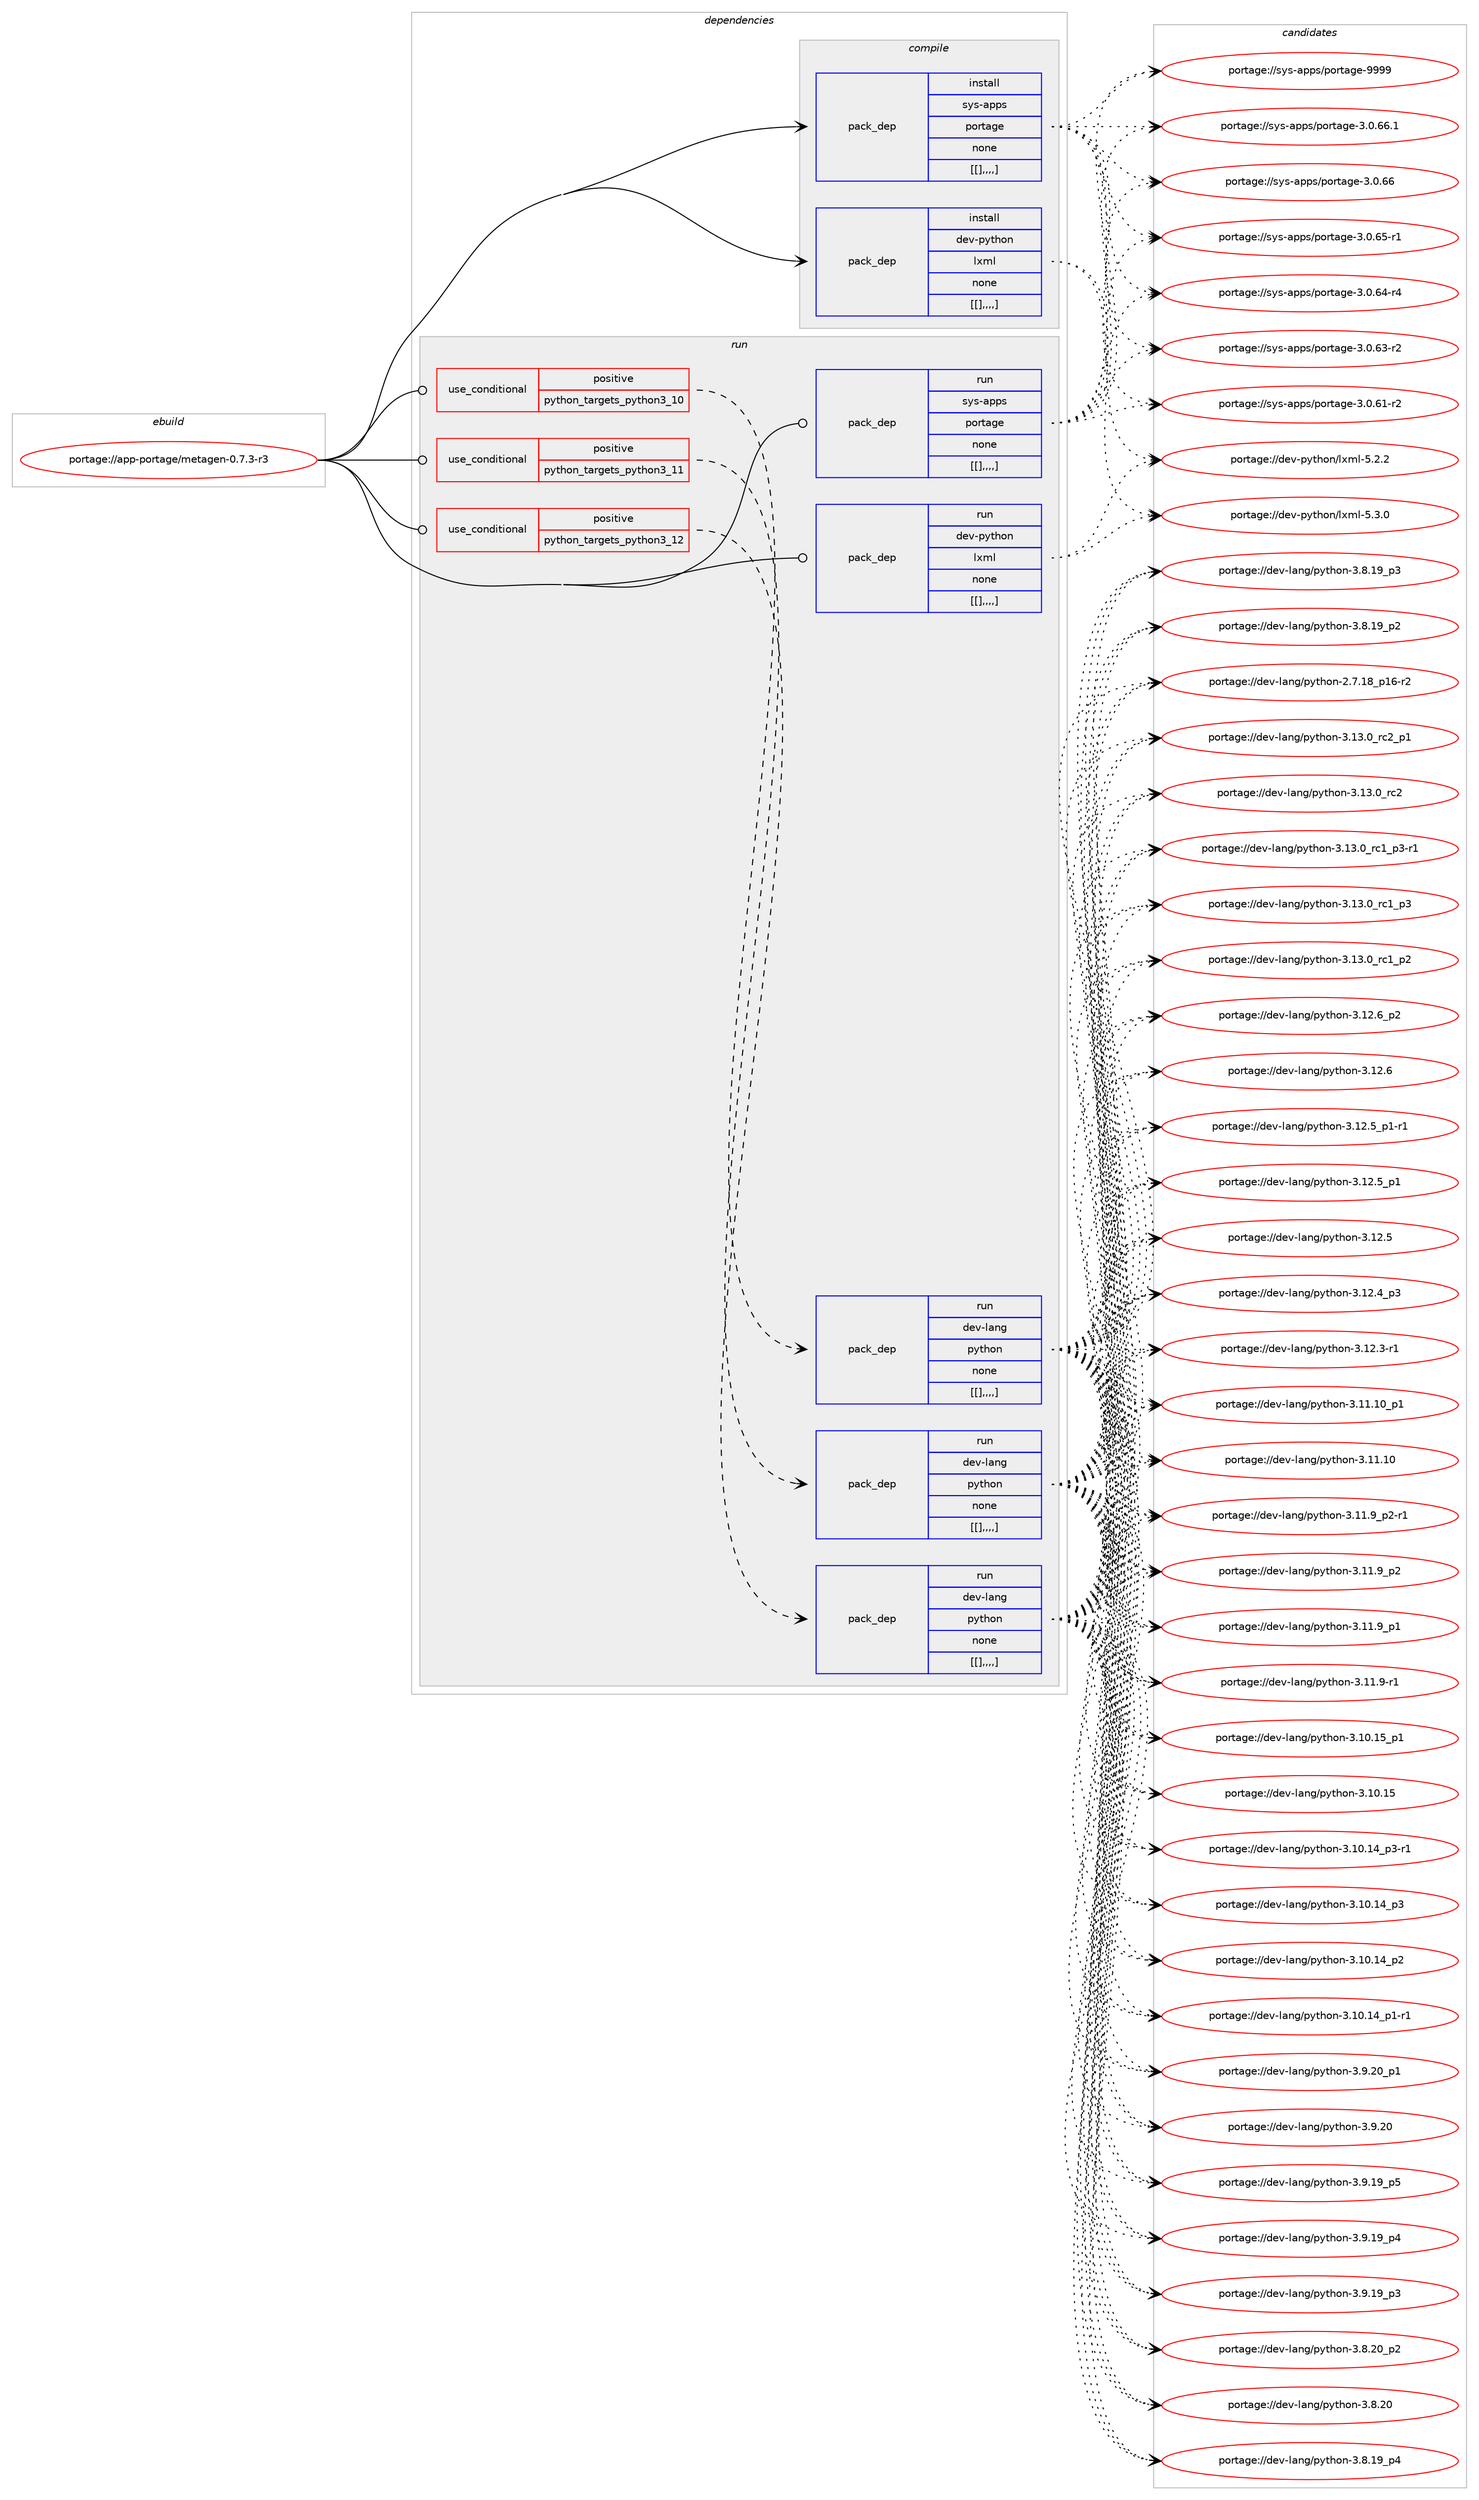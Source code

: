 digraph prolog {

# *************
# Graph options
# *************

newrank=true;
concentrate=true;
compound=true;
graph [rankdir=LR,fontname=Helvetica,fontsize=10,ranksep=1.5];#, ranksep=2.5, nodesep=0.2];
edge  [arrowhead=vee];
node  [fontname=Helvetica,fontsize=10];

# **********
# The ebuild
# **********

subgraph cluster_leftcol {
color=gray;
label=<<i>ebuild</i>>;
id [label="portage://app-portage/metagen-0.7.3-r3", color=red, width=4, href="../app-portage/metagen-0.7.3-r3.svg"];
}

# ****************
# The dependencies
# ****************

subgraph cluster_midcol {
color=gray;
label=<<i>dependencies</i>>;
subgraph cluster_compile {
fillcolor="#eeeeee";
style=filled;
label=<<i>compile</i>>;
subgraph pack36564 {
dependency51505 [label=<<TABLE BORDER="0" CELLBORDER="1" CELLSPACING="0" CELLPADDING="4" WIDTH="220"><TR><TD ROWSPAN="6" CELLPADDING="30">pack_dep</TD></TR><TR><TD WIDTH="110">install</TD></TR><TR><TD>dev-python</TD></TR><TR><TD>lxml</TD></TR><TR><TD>none</TD></TR><TR><TD>[[],,,,]</TD></TR></TABLE>>, shape=none, color=blue];
}
id:e -> dependency51505:w [weight=20,style="solid",arrowhead="vee"];
subgraph pack36565 {
dependency51506 [label=<<TABLE BORDER="0" CELLBORDER="1" CELLSPACING="0" CELLPADDING="4" WIDTH="220"><TR><TD ROWSPAN="6" CELLPADDING="30">pack_dep</TD></TR><TR><TD WIDTH="110">install</TD></TR><TR><TD>sys-apps</TD></TR><TR><TD>portage</TD></TR><TR><TD>none</TD></TR><TR><TD>[[],,,,]</TD></TR></TABLE>>, shape=none, color=blue];
}
id:e -> dependency51506:w [weight=20,style="solid",arrowhead="vee"];
}
subgraph cluster_compileandrun {
fillcolor="#eeeeee";
style=filled;
label=<<i>compile and run</i>>;
}
subgraph cluster_run {
fillcolor="#eeeeee";
style=filled;
label=<<i>run</i>>;
subgraph cond14477 {
dependency51507 [label=<<TABLE BORDER="0" CELLBORDER="1" CELLSPACING="0" CELLPADDING="4"><TR><TD ROWSPAN="3" CELLPADDING="10">use_conditional</TD></TR><TR><TD>positive</TD></TR><TR><TD>python_targets_python3_10</TD></TR></TABLE>>, shape=none, color=red];
subgraph pack36566 {
dependency51508 [label=<<TABLE BORDER="0" CELLBORDER="1" CELLSPACING="0" CELLPADDING="4" WIDTH="220"><TR><TD ROWSPAN="6" CELLPADDING="30">pack_dep</TD></TR><TR><TD WIDTH="110">run</TD></TR><TR><TD>dev-lang</TD></TR><TR><TD>python</TD></TR><TR><TD>none</TD></TR><TR><TD>[[],,,,]</TD></TR></TABLE>>, shape=none, color=blue];
}
dependency51507:e -> dependency51508:w [weight=20,style="dashed",arrowhead="vee"];
}
id:e -> dependency51507:w [weight=20,style="solid",arrowhead="odot"];
subgraph cond14478 {
dependency51509 [label=<<TABLE BORDER="0" CELLBORDER="1" CELLSPACING="0" CELLPADDING="4"><TR><TD ROWSPAN="3" CELLPADDING="10">use_conditional</TD></TR><TR><TD>positive</TD></TR><TR><TD>python_targets_python3_11</TD></TR></TABLE>>, shape=none, color=red];
subgraph pack36567 {
dependency51510 [label=<<TABLE BORDER="0" CELLBORDER="1" CELLSPACING="0" CELLPADDING="4" WIDTH="220"><TR><TD ROWSPAN="6" CELLPADDING="30">pack_dep</TD></TR><TR><TD WIDTH="110">run</TD></TR><TR><TD>dev-lang</TD></TR><TR><TD>python</TD></TR><TR><TD>none</TD></TR><TR><TD>[[],,,,]</TD></TR></TABLE>>, shape=none, color=blue];
}
dependency51509:e -> dependency51510:w [weight=20,style="dashed",arrowhead="vee"];
}
id:e -> dependency51509:w [weight=20,style="solid",arrowhead="odot"];
subgraph cond14479 {
dependency51511 [label=<<TABLE BORDER="0" CELLBORDER="1" CELLSPACING="0" CELLPADDING="4"><TR><TD ROWSPAN="3" CELLPADDING="10">use_conditional</TD></TR><TR><TD>positive</TD></TR><TR><TD>python_targets_python3_12</TD></TR></TABLE>>, shape=none, color=red];
subgraph pack36568 {
dependency51512 [label=<<TABLE BORDER="0" CELLBORDER="1" CELLSPACING="0" CELLPADDING="4" WIDTH="220"><TR><TD ROWSPAN="6" CELLPADDING="30">pack_dep</TD></TR><TR><TD WIDTH="110">run</TD></TR><TR><TD>dev-lang</TD></TR><TR><TD>python</TD></TR><TR><TD>none</TD></TR><TR><TD>[[],,,,]</TD></TR></TABLE>>, shape=none, color=blue];
}
dependency51511:e -> dependency51512:w [weight=20,style="dashed",arrowhead="vee"];
}
id:e -> dependency51511:w [weight=20,style="solid",arrowhead="odot"];
subgraph pack36569 {
dependency51513 [label=<<TABLE BORDER="0" CELLBORDER="1" CELLSPACING="0" CELLPADDING="4" WIDTH="220"><TR><TD ROWSPAN="6" CELLPADDING="30">pack_dep</TD></TR><TR><TD WIDTH="110">run</TD></TR><TR><TD>dev-python</TD></TR><TR><TD>lxml</TD></TR><TR><TD>none</TD></TR><TR><TD>[[],,,,]</TD></TR></TABLE>>, shape=none, color=blue];
}
id:e -> dependency51513:w [weight=20,style="solid",arrowhead="odot"];
subgraph pack36570 {
dependency51514 [label=<<TABLE BORDER="0" CELLBORDER="1" CELLSPACING="0" CELLPADDING="4" WIDTH="220"><TR><TD ROWSPAN="6" CELLPADDING="30">pack_dep</TD></TR><TR><TD WIDTH="110">run</TD></TR><TR><TD>sys-apps</TD></TR><TR><TD>portage</TD></TR><TR><TD>none</TD></TR><TR><TD>[[],,,,]</TD></TR></TABLE>>, shape=none, color=blue];
}
id:e -> dependency51514:w [weight=20,style="solid",arrowhead="odot"];
}
}

# **************
# The candidates
# **************

subgraph cluster_choices {
rank=same;
color=gray;
label=<<i>candidates</i>>;

subgraph choice36564 {
color=black;
nodesep=1;
choice1001011184511212111610411111047108120109108455346514648 [label="portage://dev-python/lxml-5.3.0", color=red, width=4,href="../dev-python/lxml-5.3.0.svg"];
choice1001011184511212111610411111047108120109108455346504650 [label="portage://dev-python/lxml-5.2.2", color=red, width=4,href="../dev-python/lxml-5.2.2.svg"];
dependency51505:e -> choice1001011184511212111610411111047108120109108455346514648:w [style=dotted,weight="100"];
dependency51505:e -> choice1001011184511212111610411111047108120109108455346504650:w [style=dotted,weight="100"];
}
subgraph choice36565 {
color=black;
nodesep=1;
choice115121115459711211211547112111114116971031014557575757 [label="portage://sys-apps/portage-9999", color=red, width=4,href="../sys-apps/portage-9999.svg"];
choice11512111545971121121154711211111411697103101455146484654544649 [label="portage://sys-apps/portage-3.0.66.1", color=red, width=4,href="../sys-apps/portage-3.0.66.1.svg"];
choice1151211154597112112115471121111141169710310145514648465454 [label="portage://sys-apps/portage-3.0.66", color=red, width=4,href="../sys-apps/portage-3.0.66.svg"];
choice11512111545971121121154711211111411697103101455146484654534511449 [label="portage://sys-apps/portage-3.0.65-r1", color=red, width=4,href="../sys-apps/portage-3.0.65-r1.svg"];
choice11512111545971121121154711211111411697103101455146484654524511452 [label="portage://sys-apps/portage-3.0.64-r4", color=red, width=4,href="../sys-apps/portage-3.0.64-r4.svg"];
choice11512111545971121121154711211111411697103101455146484654514511450 [label="portage://sys-apps/portage-3.0.63-r2", color=red, width=4,href="../sys-apps/portage-3.0.63-r2.svg"];
choice11512111545971121121154711211111411697103101455146484654494511450 [label="portage://sys-apps/portage-3.0.61-r2", color=red, width=4,href="../sys-apps/portage-3.0.61-r2.svg"];
dependency51506:e -> choice115121115459711211211547112111114116971031014557575757:w [style=dotted,weight="100"];
dependency51506:e -> choice11512111545971121121154711211111411697103101455146484654544649:w [style=dotted,weight="100"];
dependency51506:e -> choice1151211154597112112115471121111141169710310145514648465454:w [style=dotted,weight="100"];
dependency51506:e -> choice11512111545971121121154711211111411697103101455146484654534511449:w [style=dotted,weight="100"];
dependency51506:e -> choice11512111545971121121154711211111411697103101455146484654524511452:w [style=dotted,weight="100"];
dependency51506:e -> choice11512111545971121121154711211111411697103101455146484654514511450:w [style=dotted,weight="100"];
dependency51506:e -> choice11512111545971121121154711211111411697103101455146484654494511450:w [style=dotted,weight="100"];
}
subgraph choice36566 {
color=black;
nodesep=1;
choice100101118451089711010347112121116104111110455146495146489511499509511249 [label="portage://dev-lang/python-3.13.0_rc2_p1", color=red, width=4,href="../dev-lang/python-3.13.0_rc2_p1.svg"];
choice10010111845108971101034711212111610411111045514649514648951149950 [label="portage://dev-lang/python-3.13.0_rc2", color=red, width=4,href="../dev-lang/python-3.13.0_rc2.svg"];
choice1001011184510897110103471121211161041111104551464951464895114994995112514511449 [label="portage://dev-lang/python-3.13.0_rc1_p3-r1", color=red, width=4,href="../dev-lang/python-3.13.0_rc1_p3-r1.svg"];
choice100101118451089711010347112121116104111110455146495146489511499499511251 [label="portage://dev-lang/python-3.13.0_rc1_p3", color=red, width=4,href="../dev-lang/python-3.13.0_rc1_p3.svg"];
choice100101118451089711010347112121116104111110455146495146489511499499511250 [label="portage://dev-lang/python-3.13.0_rc1_p2", color=red, width=4,href="../dev-lang/python-3.13.0_rc1_p2.svg"];
choice100101118451089711010347112121116104111110455146495046549511250 [label="portage://dev-lang/python-3.12.6_p2", color=red, width=4,href="../dev-lang/python-3.12.6_p2.svg"];
choice10010111845108971101034711212111610411111045514649504654 [label="portage://dev-lang/python-3.12.6", color=red, width=4,href="../dev-lang/python-3.12.6.svg"];
choice1001011184510897110103471121211161041111104551464950465395112494511449 [label="portage://dev-lang/python-3.12.5_p1-r1", color=red, width=4,href="../dev-lang/python-3.12.5_p1-r1.svg"];
choice100101118451089711010347112121116104111110455146495046539511249 [label="portage://dev-lang/python-3.12.5_p1", color=red, width=4,href="../dev-lang/python-3.12.5_p1.svg"];
choice10010111845108971101034711212111610411111045514649504653 [label="portage://dev-lang/python-3.12.5", color=red, width=4,href="../dev-lang/python-3.12.5.svg"];
choice100101118451089711010347112121116104111110455146495046529511251 [label="portage://dev-lang/python-3.12.4_p3", color=red, width=4,href="../dev-lang/python-3.12.4_p3.svg"];
choice100101118451089711010347112121116104111110455146495046514511449 [label="portage://dev-lang/python-3.12.3-r1", color=red, width=4,href="../dev-lang/python-3.12.3-r1.svg"];
choice10010111845108971101034711212111610411111045514649494649489511249 [label="portage://dev-lang/python-3.11.10_p1", color=red, width=4,href="../dev-lang/python-3.11.10_p1.svg"];
choice1001011184510897110103471121211161041111104551464949464948 [label="portage://dev-lang/python-3.11.10", color=red, width=4,href="../dev-lang/python-3.11.10.svg"];
choice1001011184510897110103471121211161041111104551464949465795112504511449 [label="portage://dev-lang/python-3.11.9_p2-r1", color=red, width=4,href="../dev-lang/python-3.11.9_p2-r1.svg"];
choice100101118451089711010347112121116104111110455146494946579511250 [label="portage://dev-lang/python-3.11.9_p2", color=red, width=4,href="../dev-lang/python-3.11.9_p2.svg"];
choice100101118451089711010347112121116104111110455146494946579511249 [label="portage://dev-lang/python-3.11.9_p1", color=red, width=4,href="../dev-lang/python-3.11.9_p1.svg"];
choice100101118451089711010347112121116104111110455146494946574511449 [label="portage://dev-lang/python-3.11.9-r1", color=red, width=4,href="../dev-lang/python-3.11.9-r1.svg"];
choice10010111845108971101034711212111610411111045514649484649539511249 [label="portage://dev-lang/python-3.10.15_p1", color=red, width=4,href="../dev-lang/python-3.10.15_p1.svg"];
choice1001011184510897110103471121211161041111104551464948464953 [label="portage://dev-lang/python-3.10.15", color=red, width=4,href="../dev-lang/python-3.10.15.svg"];
choice100101118451089711010347112121116104111110455146494846495295112514511449 [label="portage://dev-lang/python-3.10.14_p3-r1", color=red, width=4,href="../dev-lang/python-3.10.14_p3-r1.svg"];
choice10010111845108971101034711212111610411111045514649484649529511251 [label="portage://dev-lang/python-3.10.14_p3", color=red, width=4,href="../dev-lang/python-3.10.14_p3.svg"];
choice10010111845108971101034711212111610411111045514649484649529511250 [label="portage://dev-lang/python-3.10.14_p2", color=red, width=4,href="../dev-lang/python-3.10.14_p2.svg"];
choice100101118451089711010347112121116104111110455146494846495295112494511449 [label="portage://dev-lang/python-3.10.14_p1-r1", color=red, width=4,href="../dev-lang/python-3.10.14_p1-r1.svg"];
choice100101118451089711010347112121116104111110455146574650489511249 [label="portage://dev-lang/python-3.9.20_p1", color=red, width=4,href="../dev-lang/python-3.9.20_p1.svg"];
choice10010111845108971101034711212111610411111045514657465048 [label="portage://dev-lang/python-3.9.20", color=red, width=4,href="../dev-lang/python-3.9.20.svg"];
choice100101118451089711010347112121116104111110455146574649579511253 [label="portage://dev-lang/python-3.9.19_p5", color=red, width=4,href="../dev-lang/python-3.9.19_p5.svg"];
choice100101118451089711010347112121116104111110455146574649579511252 [label="portage://dev-lang/python-3.9.19_p4", color=red, width=4,href="../dev-lang/python-3.9.19_p4.svg"];
choice100101118451089711010347112121116104111110455146574649579511251 [label="portage://dev-lang/python-3.9.19_p3", color=red, width=4,href="../dev-lang/python-3.9.19_p3.svg"];
choice100101118451089711010347112121116104111110455146564650489511250 [label="portage://dev-lang/python-3.8.20_p2", color=red, width=4,href="../dev-lang/python-3.8.20_p2.svg"];
choice10010111845108971101034711212111610411111045514656465048 [label="portage://dev-lang/python-3.8.20", color=red, width=4,href="../dev-lang/python-3.8.20.svg"];
choice100101118451089711010347112121116104111110455146564649579511252 [label="portage://dev-lang/python-3.8.19_p4", color=red, width=4,href="../dev-lang/python-3.8.19_p4.svg"];
choice100101118451089711010347112121116104111110455146564649579511251 [label="portage://dev-lang/python-3.8.19_p3", color=red, width=4,href="../dev-lang/python-3.8.19_p3.svg"];
choice100101118451089711010347112121116104111110455146564649579511250 [label="portage://dev-lang/python-3.8.19_p2", color=red, width=4,href="../dev-lang/python-3.8.19_p2.svg"];
choice100101118451089711010347112121116104111110455046554649569511249544511450 [label="portage://dev-lang/python-2.7.18_p16-r2", color=red, width=4,href="../dev-lang/python-2.7.18_p16-r2.svg"];
dependency51508:e -> choice100101118451089711010347112121116104111110455146495146489511499509511249:w [style=dotted,weight="100"];
dependency51508:e -> choice10010111845108971101034711212111610411111045514649514648951149950:w [style=dotted,weight="100"];
dependency51508:e -> choice1001011184510897110103471121211161041111104551464951464895114994995112514511449:w [style=dotted,weight="100"];
dependency51508:e -> choice100101118451089711010347112121116104111110455146495146489511499499511251:w [style=dotted,weight="100"];
dependency51508:e -> choice100101118451089711010347112121116104111110455146495146489511499499511250:w [style=dotted,weight="100"];
dependency51508:e -> choice100101118451089711010347112121116104111110455146495046549511250:w [style=dotted,weight="100"];
dependency51508:e -> choice10010111845108971101034711212111610411111045514649504654:w [style=dotted,weight="100"];
dependency51508:e -> choice1001011184510897110103471121211161041111104551464950465395112494511449:w [style=dotted,weight="100"];
dependency51508:e -> choice100101118451089711010347112121116104111110455146495046539511249:w [style=dotted,weight="100"];
dependency51508:e -> choice10010111845108971101034711212111610411111045514649504653:w [style=dotted,weight="100"];
dependency51508:e -> choice100101118451089711010347112121116104111110455146495046529511251:w [style=dotted,weight="100"];
dependency51508:e -> choice100101118451089711010347112121116104111110455146495046514511449:w [style=dotted,weight="100"];
dependency51508:e -> choice10010111845108971101034711212111610411111045514649494649489511249:w [style=dotted,weight="100"];
dependency51508:e -> choice1001011184510897110103471121211161041111104551464949464948:w [style=dotted,weight="100"];
dependency51508:e -> choice1001011184510897110103471121211161041111104551464949465795112504511449:w [style=dotted,weight="100"];
dependency51508:e -> choice100101118451089711010347112121116104111110455146494946579511250:w [style=dotted,weight="100"];
dependency51508:e -> choice100101118451089711010347112121116104111110455146494946579511249:w [style=dotted,weight="100"];
dependency51508:e -> choice100101118451089711010347112121116104111110455146494946574511449:w [style=dotted,weight="100"];
dependency51508:e -> choice10010111845108971101034711212111610411111045514649484649539511249:w [style=dotted,weight="100"];
dependency51508:e -> choice1001011184510897110103471121211161041111104551464948464953:w [style=dotted,weight="100"];
dependency51508:e -> choice100101118451089711010347112121116104111110455146494846495295112514511449:w [style=dotted,weight="100"];
dependency51508:e -> choice10010111845108971101034711212111610411111045514649484649529511251:w [style=dotted,weight="100"];
dependency51508:e -> choice10010111845108971101034711212111610411111045514649484649529511250:w [style=dotted,weight="100"];
dependency51508:e -> choice100101118451089711010347112121116104111110455146494846495295112494511449:w [style=dotted,weight="100"];
dependency51508:e -> choice100101118451089711010347112121116104111110455146574650489511249:w [style=dotted,weight="100"];
dependency51508:e -> choice10010111845108971101034711212111610411111045514657465048:w [style=dotted,weight="100"];
dependency51508:e -> choice100101118451089711010347112121116104111110455146574649579511253:w [style=dotted,weight="100"];
dependency51508:e -> choice100101118451089711010347112121116104111110455146574649579511252:w [style=dotted,weight="100"];
dependency51508:e -> choice100101118451089711010347112121116104111110455146574649579511251:w [style=dotted,weight="100"];
dependency51508:e -> choice100101118451089711010347112121116104111110455146564650489511250:w [style=dotted,weight="100"];
dependency51508:e -> choice10010111845108971101034711212111610411111045514656465048:w [style=dotted,weight="100"];
dependency51508:e -> choice100101118451089711010347112121116104111110455146564649579511252:w [style=dotted,weight="100"];
dependency51508:e -> choice100101118451089711010347112121116104111110455146564649579511251:w [style=dotted,weight="100"];
dependency51508:e -> choice100101118451089711010347112121116104111110455146564649579511250:w [style=dotted,weight="100"];
dependency51508:e -> choice100101118451089711010347112121116104111110455046554649569511249544511450:w [style=dotted,weight="100"];
}
subgraph choice36567 {
color=black;
nodesep=1;
choice100101118451089711010347112121116104111110455146495146489511499509511249 [label="portage://dev-lang/python-3.13.0_rc2_p1", color=red, width=4,href="../dev-lang/python-3.13.0_rc2_p1.svg"];
choice10010111845108971101034711212111610411111045514649514648951149950 [label="portage://dev-lang/python-3.13.0_rc2", color=red, width=4,href="../dev-lang/python-3.13.0_rc2.svg"];
choice1001011184510897110103471121211161041111104551464951464895114994995112514511449 [label="portage://dev-lang/python-3.13.0_rc1_p3-r1", color=red, width=4,href="../dev-lang/python-3.13.0_rc1_p3-r1.svg"];
choice100101118451089711010347112121116104111110455146495146489511499499511251 [label="portage://dev-lang/python-3.13.0_rc1_p3", color=red, width=4,href="../dev-lang/python-3.13.0_rc1_p3.svg"];
choice100101118451089711010347112121116104111110455146495146489511499499511250 [label="portage://dev-lang/python-3.13.0_rc1_p2", color=red, width=4,href="../dev-lang/python-3.13.0_rc1_p2.svg"];
choice100101118451089711010347112121116104111110455146495046549511250 [label="portage://dev-lang/python-3.12.6_p2", color=red, width=4,href="../dev-lang/python-3.12.6_p2.svg"];
choice10010111845108971101034711212111610411111045514649504654 [label="portage://dev-lang/python-3.12.6", color=red, width=4,href="../dev-lang/python-3.12.6.svg"];
choice1001011184510897110103471121211161041111104551464950465395112494511449 [label="portage://dev-lang/python-3.12.5_p1-r1", color=red, width=4,href="../dev-lang/python-3.12.5_p1-r1.svg"];
choice100101118451089711010347112121116104111110455146495046539511249 [label="portage://dev-lang/python-3.12.5_p1", color=red, width=4,href="../dev-lang/python-3.12.5_p1.svg"];
choice10010111845108971101034711212111610411111045514649504653 [label="portage://dev-lang/python-3.12.5", color=red, width=4,href="../dev-lang/python-3.12.5.svg"];
choice100101118451089711010347112121116104111110455146495046529511251 [label="portage://dev-lang/python-3.12.4_p3", color=red, width=4,href="../dev-lang/python-3.12.4_p3.svg"];
choice100101118451089711010347112121116104111110455146495046514511449 [label="portage://dev-lang/python-3.12.3-r1", color=red, width=4,href="../dev-lang/python-3.12.3-r1.svg"];
choice10010111845108971101034711212111610411111045514649494649489511249 [label="portage://dev-lang/python-3.11.10_p1", color=red, width=4,href="../dev-lang/python-3.11.10_p1.svg"];
choice1001011184510897110103471121211161041111104551464949464948 [label="portage://dev-lang/python-3.11.10", color=red, width=4,href="../dev-lang/python-3.11.10.svg"];
choice1001011184510897110103471121211161041111104551464949465795112504511449 [label="portage://dev-lang/python-3.11.9_p2-r1", color=red, width=4,href="../dev-lang/python-3.11.9_p2-r1.svg"];
choice100101118451089711010347112121116104111110455146494946579511250 [label="portage://dev-lang/python-3.11.9_p2", color=red, width=4,href="../dev-lang/python-3.11.9_p2.svg"];
choice100101118451089711010347112121116104111110455146494946579511249 [label="portage://dev-lang/python-3.11.9_p1", color=red, width=4,href="../dev-lang/python-3.11.9_p1.svg"];
choice100101118451089711010347112121116104111110455146494946574511449 [label="portage://dev-lang/python-3.11.9-r1", color=red, width=4,href="../dev-lang/python-3.11.9-r1.svg"];
choice10010111845108971101034711212111610411111045514649484649539511249 [label="portage://dev-lang/python-3.10.15_p1", color=red, width=4,href="../dev-lang/python-3.10.15_p1.svg"];
choice1001011184510897110103471121211161041111104551464948464953 [label="portage://dev-lang/python-3.10.15", color=red, width=4,href="../dev-lang/python-3.10.15.svg"];
choice100101118451089711010347112121116104111110455146494846495295112514511449 [label="portage://dev-lang/python-3.10.14_p3-r1", color=red, width=4,href="../dev-lang/python-3.10.14_p3-r1.svg"];
choice10010111845108971101034711212111610411111045514649484649529511251 [label="portage://dev-lang/python-3.10.14_p3", color=red, width=4,href="../dev-lang/python-3.10.14_p3.svg"];
choice10010111845108971101034711212111610411111045514649484649529511250 [label="portage://dev-lang/python-3.10.14_p2", color=red, width=4,href="../dev-lang/python-3.10.14_p2.svg"];
choice100101118451089711010347112121116104111110455146494846495295112494511449 [label="portage://dev-lang/python-3.10.14_p1-r1", color=red, width=4,href="../dev-lang/python-3.10.14_p1-r1.svg"];
choice100101118451089711010347112121116104111110455146574650489511249 [label="portage://dev-lang/python-3.9.20_p1", color=red, width=4,href="../dev-lang/python-3.9.20_p1.svg"];
choice10010111845108971101034711212111610411111045514657465048 [label="portage://dev-lang/python-3.9.20", color=red, width=4,href="../dev-lang/python-3.9.20.svg"];
choice100101118451089711010347112121116104111110455146574649579511253 [label="portage://dev-lang/python-3.9.19_p5", color=red, width=4,href="../dev-lang/python-3.9.19_p5.svg"];
choice100101118451089711010347112121116104111110455146574649579511252 [label="portage://dev-lang/python-3.9.19_p4", color=red, width=4,href="../dev-lang/python-3.9.19_p4.svg"];
choice100101118451089711010347112121116104111110455146574649579511251 [label="portage://dev-lang/python-3.9.19_p3", color=red, width=4,href="../dev-lang/python-3.9.19_p3.svg"];
choice100101118451089711010347112121116104111110455146564650489511250 [label="portage://dev-lang/python-3.8.20_p2", color=red, width=4,href="../dev-lang/python-3.8.20_p2.svg"];
choice10010111845108971101034711212111610411111045514656465048 [label="portage://dev-lang/python-3.8.20", color=red, width=4,href="../dev-lang/python-3.8.20.svg"];
choice100101118451089711010347112121116104111110455146564649579511252 [label="portage://dev-lang/python-3.8.19_p4", color=red, width=4,href="../dev-lang/python-3.8.19_p4.svg"];
choice100101118451089711010347112121116104111110455146564649579511251 [label="portage://dev-lang/python-3.8.19_p3", color=red, width=4,href="../dev-lang/python-3.8.19_p3.svg"];
choice100101118451089711010347112121116104111110455146564649579511250 [label="portage://dev-lang/python-3.8.19_p2", color=red, width=4,href="../dev-lang/python-3.8.19_p2.svg"];
choice100101118451089711010347112121116104111110455046554649569511249544511450 [label="portage://dev-lang/python-2.7.18_p16-r2", color=red, width=4,href="../dev-lang/python-2.7.18_p16-r2.svg"];
dependency51510:e -> choice100101118451089711010347112121116104111110455146495146489511499509511249:w [style=dotted,weight="100"];
dependency51510:e -> choice10010111845108971101034711212111610411111045514649514648951149950:w [style=dotted,weight="100"];
dependency51510:e -> choice1001011184510897110103471121211161041111104551464951464895114994995112514511449:w [style=dotted,weight="100"];
dependency51510:e -> choice100101118451089711010347112121116104111110455146495146489511499499511251:w [style=dotted,weight="100"];
dependency51510:e -> choice100101118451089711010347112121116104111110455146495146489511499499511250:w [style=dotted,weight="100"];
dependency51510:e -> choice100101118451089711010347112121116104111110455146495046549511250:w [style=dotted,weight="100"];
dependency51510:e -> choice10010111845108971101034711212111610411111045514649504654:w [style=dotted,weight="100"];
dependency51510:e -> choice1001011184510897110103471121211161041111104551464950465395112494511449:w [style=dotted,weight="100"];
dependency51510:e -> choice100101118451089711010347112121116104111110455146495046539511249:w [style=dotted,weight="100"];
dependency51510:e -> choice10010111845108971101034711212111610411111045514649504653:w [style=dotted,weight="100"];
dependency51510:e -> choice100101118451089711010347112121116104111110455146495046529511251:w [style=dotted,weight="100"];
dependency51510:e -> choice100101118451089711010347112121116104111110455146495046514511449:w [style=dotted,weight="100"];
dependency51510:e -> choice10010111845108971101034711212111610411111045514649494649489511249:w [style=dotted,weight="100"];
dependency51510:e -> choice1001011184510897110103471121211161041111104551464949464948:w [style=dotted,weight="100"];
dependency51510:e -> choice1001011184510897110103471121211161041111104551464949465795112504511449:w [style=dotted,weight="100"];
dependency51510:e -> choice100101118451089711010347112121116104111110455146494946579511250:w [style=dotted,weight="100"];
dependency51510:e -> choice100101118451089711010347112121116104111110455146494946579511249:w [style=dotted,weight="100"];
dependency51510:e -> choice100101118451089711010347112121116104111110455146494946574511449:w [style=dotted,weight="100"];
dependency51510:e -> choice10010111845108971101034711212111610411111045514649484649539511249:w [style=dotted,weight="100"];
dependency51510:e -> choice1001011184510897110103471121211161041111104551464948464953:w [style=dotted,weight="100"];
dependency51510:e -> choice100101118451089711010347112121116104111110455146494846495295112514511449:w [style=dotted,weight="100"];
dependency51510:e -> choice10010111845108971101034711212111610411111045514649484649529511251:w [style=dotted,weight="100"];
dependency51510:e -> choice10010111845108971101034711212111610411111045514649484649529511250:w [style=dotted,weight="100"];
dependency51510:e -> choice100101118451089711010347112121116104111110455146494846495295112494511449:w [style=dotted,weight="100"];
dependency51510:e -> choice100101118451089711010347112121116104111110455146574650489511249:w [style=dotted,weight="100"];
dependency51510:e -> choice10010111845108971101034711212111610411111045514657465048:w [style=dotted,weight="100"];
dependency51510:e -> choice100101118451089711010347112121116104111110455146574649579511253:w [style=dotted,weight="100"];
dependency51510:e -> choice100101118451089711010347112121116104111110455146574649579511252:w [style=dotted,weight="100"];
dependency51510:e -> choice100101118451089711010347112121116104111110455146574649579511251:w [style=dotted,weight="100"];
dependency51510:e -> choice100101118451089711010347112121116104111110455146564650489511250:w [style=dotted,weight="100"];
dependency51510:e -> choice10010111845108971101034711212111610411111045514656465048:w [style=dotted,weight="100"];
dependency51510:e -> choice100101118451089711010347112121116104111110455146564649579511252:w [style=dotted,weight="100"];
dependency51510:e -> choice100101118451089711010347112121116104111110455146564649579511251:w [style=dotted,weight="100"];
dependency51510:e -> choice100101118451089711010347112121116104111110455146564649579511250:w [style=dotted,weight="100"];
dependency51510:e -> choice100101118451089711010347112121116104111110455046554649569511249544511450:w [style=dotted,weight="100"];
}
subgraph choice36568 {
color=black;
nodesep=1;
choice100101118451089711010347112121116104111110455146495146489511499509511249 [label="portage://dev-lang/python-3.13.0_rc2_p1", color=red, width=4,href="../dev-lang/python-3.13.0_rc2_p1.svg"];
choice10010111845108971101034711212111610411111045514649514648951149950 [label="portage://dev-lang/python-3.13.0_rc2", color=red, width=4,href="../dev-lang/python-3.13.0_rc2.svg"];
choice1001011184510897110103471121211161041111104551464951464895114994995112514511449 [label="portage://dev-lang/python-3.13.0_rc1_p3-r1", color=red, width=4,href="../dev-lang/python-3.13.0_rc1_p3-r1.svg"];
choice100101118451089711010347112121116104111110455146495146489511499499511251 [label="portage://dev-lang/python-3.13.0_rc1_p3", color=red, width=4,href="../dev-lang/python-3.13.0_rc1_p3.svg"];
choice100101118451089711010347112121116104111110455146495146489511499499511250 [label="portage://dev-lang/python-3.13.0_rc1_p2", color=red, width=4,href="../dev-lang/python-3.13.0_rc1_p2.svg"];
choice100101118451089711010347112121116104111110455146495046549511250 [label="portage://dev-lang/python-3.12.6_p2", color=red, width=4,href="../dev-lang/python-3.12.6_p2.svg"];
choice10010111845108971101034711212111610411111045514649504654 [label="portage://dev-lang/python-3.12.6", color=red, width=4,href="../dev-lang/python-3.12.6.svg"];
choice1001011184510897110103471121211161041111104551464950465395112494511449 [label="portage://dev-lang/python-3.12.5_p1-r1", color=red, width=4,href="../dev-lang/python-3.12.5_p1-r1.svg"];
choice100101118451089711010347112121116104111110455146495046539511249 [label="portage://dev-lang/python-3.12.5_p1", color=red, width=4,href="../dev-lang/python-3.12.5_p1.svg"];
choice10010111845108971101034711212111610411111045514649504653 [label="portage://dev-lang/python-3.12.5", color=red, width=4,href="../dev-lang/python-3.12.5.svg"];
choice100101118451089711010347112121116104111110455146495046529511251 [label="portage://dev-lang/python-3.12.4_p3", color=red, width=4,href="../dev-lang/python-3.12.4_p3.svg"];
choice100101118451089711010347112121116104111110455146495046514511449 [label="portage://dev-lang/python-3.12.3-r1", color=red, width=4,href="../dev-lang/python-3.12.3-r1.svg"];
choice10010111845108971101034711212111610411111045514649494649489511249 [label="portage://dev-lang/python-3.11.10_p1", color=red, width=4,href="../dev-lang/python-3.11.10_p1.svg"];
choice1001011184510897110103471121211161041111104551464949464948 [label="portage://dev-lang/python-3.11.10", color=red, width=4,href="../dev-lang/python-3.11.10.svg"];
choice1001011184510897110103471121211161041111104551464949465795112504511449 [label="portage://dev-lang/python-3.11.9_p2-r1", color=red, width=4,href="../dev-lang/python-3.11.9_p2-r1.svg"];
choice100101118451089711010347112121116104111110455146494946579511250 [label="portage://dev-lang/python-3.11.9_p2", color=red, width=4,href="../dev-lang/python-3.11.9_p2.svg"];
choice100101118451089711010347112121116104111110455146494946579511249 [label="portage://dev-lang/python-3.11.9_p1", color=red, width=4,href="../dev-lang/python-3.11.9_p1.svg"];
choice100101118451089711010347112121116104111110455146494946574511449 [label="portage://dev-lang/python-3.11.9-r1", color=red, width=4,href="../dev-lang/python-3.11.9-r1.svg"];
choice10010111845108971101034711212111610411111045514649484649539511249 [label="portage://dev-lang/python-3.10.15_p1", color=red, width=4,href="../dev-lang/python-3.10.15_p1.svg"];
choice1001011184510897110103471121211161041111104551464948464953 [label="portage://dev-lang/python-3.10.15", color=red, width=4,href="../dev-lang/python-3.10.15.svg"];
choice100101118451089711010347112121116104111110455146494846495295112514511449 [label="portage://dev-lang/python-3.10.14_p3-r1", color=red, width=4,href="../dev-lang/python-3.10.14_p3-r1.svg"];
choice10010111845108971101034711212111610411111045514649484649529511251 [label="portage://dev-lang/python-3.10.14_p3", color=red, width=4,href="../dev-lang/python-3.10.14_p3.svg"];
choice10010111845108971101034711212111610411111045514649484649529511250 [label="portage://dev-lang/python-3.10.14_p2", color=red, width=4,href="../dev-lang/python-3.10.14_p2.svg"];
choice100101118451089711010347112121116104111110455146494846495295112494511449 [label="portage://dev-lang/python-3.10.14_p1-r1", color=red, width=4,href="../dev-lang/python-3.10.14_p1-r1.svg"];
choice100101118451089711010347112121116104111110455146574650489511249 [label="portage://dev-lang/python-3.9.20_p1", color=red, width=4,href="../dev-lang/python-3.9.20_p1.svg"];
choice10010111845108971101034711212111610411111045514657465048 [label="portage://dev-lang/python-3.9.20", color=red, width=4,href="../dev-lang/python-3.9.20.svg"];
choice100101118451089711010347112121116104111110455146574649579511253 [label="portage://dev-lang/python-3.9.19_p5", color=red, width=4,href="../dev-lang/python-3.9.19_p5.svg"];
choice100101118451089711010347112121116104111110455146574649579511252 [label="portage://dev-lang/python-3.9.19_p4", color=red, width=4,href="../dev-lang/python-3.9.19_p4.svg"];
choice100101118451089711010347112121116104111110455146574649579511251 [label="portage://dev-lang/python-3.9.19_p3", color=red, width=4,href="../dev-lang/python-3.9.19_p3.svg"];
choice100101118451089711010347112121116104111110455146564650489511250 [label="portage://dev-lang/python-3.8.20_p2", color=red, width=4,href="../dev-lang/python-3.8.20_p2.svg"];
choice10010111845108971101034711212111610411111045514656465048 [label="portage://dev-lang/python-3.8.20", color=red, width=4,href="../dev-lang/python-3.8.20.svg"];
choice100101118451089711010347112121116104111110455146564649579511252 [label="portage://dev-lang/python-3.8.19_p4", color=red, width=4,href="../dev-lang/python-3.8.19_p4.svg"];
choice100101118451089711010347112121116104111110455146564649579511251 [label="portage://dev-lang/python-3.8.19_p3", color=red, width=4,href="../dev-lang/python-3.8.19_p3.svg"];
choice100101118451089711010347112121116104111110455146564649579511250 [label="portage://dev-lang/python-3.8.19_p2", color=red, width=4,href="../dev-lang/python-3.8.19_p2.svg"];
choice100101118451089711010347112121116104111110455046554649569511249544511450 [label="portage://dev-lang/python-2.7.18_p16-r2", color=red, width=4,href="../dev-lang/python-2.7.18_p16-r2.svg"];
dependency51512:e -> choice100101118451089711010347112121116104111110455146495146489511499509511249:w [style=dotted,weight="100"];
dependency51512:e -> choice10010111845108971101034711212111610411111045514649514648951149950:w [style=dotted,weight="100"];
dependency51512:e -> choice1001011184510897110103471121211161041111104551464951464895114994995112514511449:w [style=dotted,weight="100"];
dependency51512:e -> choice100101118451089711010347112121116104111110455146495146489511499499511251:w [style=dotted,weight="100"];
dependency51512:e -> choice100101118451089711010347112121116104111110455146495146489511499499511250:w [style=dotted,weight="100"];
dependency51512:e -> choice100101118451089711010347112121116104111110455146495046549511250:w [style=dotted,weight="100"];
dependency51512:e -> choice10010111845108971101034711212111610411111045514649504654:w [style=dotted,weight="100"];
dependency51512:e -> choice1001011184510897110103471121211161041111104551464950465395112494511449:w [style=dotted,weight="100"];
dependency51512:e -> choice100101118451089711010347112121116104111110455146495046539511249:w [style=dotted,weight="100"];
dependency51512:e -> choice10010111845108971101034711212111610411111045514649504653:w [style=dotted,weight="100"];
dependency51512:e -> choice100101118451089711010347112121116104111110455146495046529511251:w [style=dotted,weight="100"];
dependency51512:e -> choice100101118451089711010347112121116104111110455146495046514511449:w [style=dotted,weight="100"];
dependency51512:e -> choice10010111845108971101034711212111610411111045514649494649489511249:w [style=dotted,weight="100"];
dependency51512:e -> choice1001011184510897110103471121211161041111104551464949464948:w [style=dotted,weight="100"];
dependency51512:e -> choice1001011184510897110103471121211161041111104551464949465795112504511449:w [style=dotted,weight="100"];
dependency51512:e -> choice100101118451089711010347112121116104111110455146494946579511250:w [style=dotted,weight="100"];
dependency51512:e -> choice100101118451089711010347112121116104111110455146494946579511249:w [style=dotted,weight="100"];
dependency51512:e -> choice100101118451089711010347112121116104111110455146494946574511449:w [style=dotted,weight="100"];
dependency51512:e -> choice10010111845108971101034711212111610411111045514649484649539511249:w [style=dotted,weight="100"];
dependency51512:e -> choice1001011184510897110103471121211161041111104551464948464953:w [style=dotted,weight="100"];
dependency51512:e -> choice100101118451089711010347112121116104111110455146494846495295112514511449:w [style=dotted,weight="100"];
dependency51512:e -> choice10010111845108971101034711212111610411111045514649484649529511251:w [style=dotted,weight="100"];
dependency51512:e -> choice10010111845108971101034711212111610411111045514649484649529511250:w [style=dotted,weight="100"];
dependency51512:e -> choice100101118451089711010347112121116104111110455146494846495295112494511449:w [style=dotted,weight="100"];
dependency51512:e -> choice100101118451089711010347112121116104111110455146574650489511249:w [style=dotted,weight="100"];
dependency51512:e -> choice10010111845108971101034711212111610411111045514657465048:w [style=dotted,weight="100"];
dependency51512:e -> choice100101118451089711010347112121116104111110455146574649579511253:w [style=dotted,weight="100"];
dependency51512:e -> choice100101118451089711010347112121116104111110455146574649579511252:w [style=dotted,weight="100"];
dependency51512:e -> choice100101118451089711010347112121116104111110455146574649579511251:w [style=dotted,weight="100"];
dependency51512:e -> choice100101118451089711010347112121116104111110455146564650489511250:w [style=dotted,weight="100"];
dependency51512:e -> choice10010111845108971101034711212111610411111045514656465048:w [style=dotted,weight="100"];
dependency51512:e -> choice100101118451089711010347112121116104111110455146564649579511252:w [style=dotted,weight="100"];
dependency51512:e -> choice100101118451089711010347112121116104111110455146564649579511251:w [style=dotted,weight="100"];
dependency51512:e -> choice100101118451089711010347112121116104111110455146564649579511250:w [style=dotted,weight="100"];
dependency51512:e -> choice100101118451089711010347112121116104111110455046554649569511249544511450:w [style=dotted,weight="100"];
}
subgraph choice36569 {
color=black;
nodesep=1;
choice1001011184511212111610411111047108120109108455346514648 [label="portage://dev-python/lxml-5.3.0", color=red, width=4,href="../dev-python/lxml-5.3.0.svg"];
choice1001011184511212111610411111047108120109108455346504650 [label="portage://dev-python/lxml-5.2.2", color=red, width=4,href="../dev-python/lxml-5.2.2.svg"];
dependency51513:e -> choice1001011184511212111610411111047108120109108455346514648:w [style=dotted,weight="100"];
dependency51513:e -> choice1001011184511212111610411111047108120109108455346504650:w [style=dotted,weight="100"];
}
subgraph choice36570 {
color=black;
nodesep=1;
choice115121115459711211211547112111114116971031014557575757 [label="portage://sys-apps/portage-9999", color=red, width=4,href="../sys-apps/portage-9999.svg"];
choice11512111545971121121154711211111411697103101455146484654544649 [label="portage://sys-apps/portage-3.0.66.1", color=red, width=4,href="../sys-apps/portage-3.0.66.1.svg"];
choice1151211154597112112115471121111141169710310145514648465454 [label="portage://sys-apps/portage-3.0.66", color=red, width=4,href="../sys-apps/portage-3.0.66.svg"];
choice11512111545971121121154711211111411697103101455146484654534511449 [label="portage://sys-apps/portage-3.0.65-r1", color=red, width=4,href="../sys-apps/portage-3.0.65-r1.svg"];
choice11512111545971121121154711211111411697103101455146484654524511452 [label="portage://sys-apps/portage-3.0.64-r4", color=red, width=4,href="../sys-apps/portage-3.0.64-r4.svg"];
choice11512111545971121121154711211111411697103101455146484654514511450 [label="portage://sys-apps/portage-3.0.63-r2", color=red, width=4,href="../sys-apps/portage-3.0.63-r2.svg"];
choice11512111545971121121154711211111411697103101455146484654494511450 [label="portage://sys-apps/portage-3.0.61-r2", color=red, width=4,href="../sys-apps/portage-3.0.61-r2.svg"];
dependency51514:e -> choice115121115459711211211547112111114116971031014557575757:w [style=dotted,weight="100"];
dependency51514:e -> choice11512111545971121121154711211111411697103101455146484654544649:w [style=dotted,weight="100"];
dependency51514:e -> choice1151211154597112112115471121111141169710310145514648465454:w [style=dotted,weight="100"];
dependency51514:e -> choice11512111545971121121154711211111411697103101455146484654534511449:w [style=dotted,weight="100"];
dependency51514:e -> choice11512111545971121121154711211111411697103101455146484654524511452:w [style=dotted,weight="100"];
dependency51514:e -> choice11512111545971121121154711211111411697103101455146484654514511450:w [style=dotted,weight="100"];
dependency51514:e -> choice11512111545971121121154711211111411697103101455146484654494511450:w [style=dotted,weight="100"];
}
}

}
